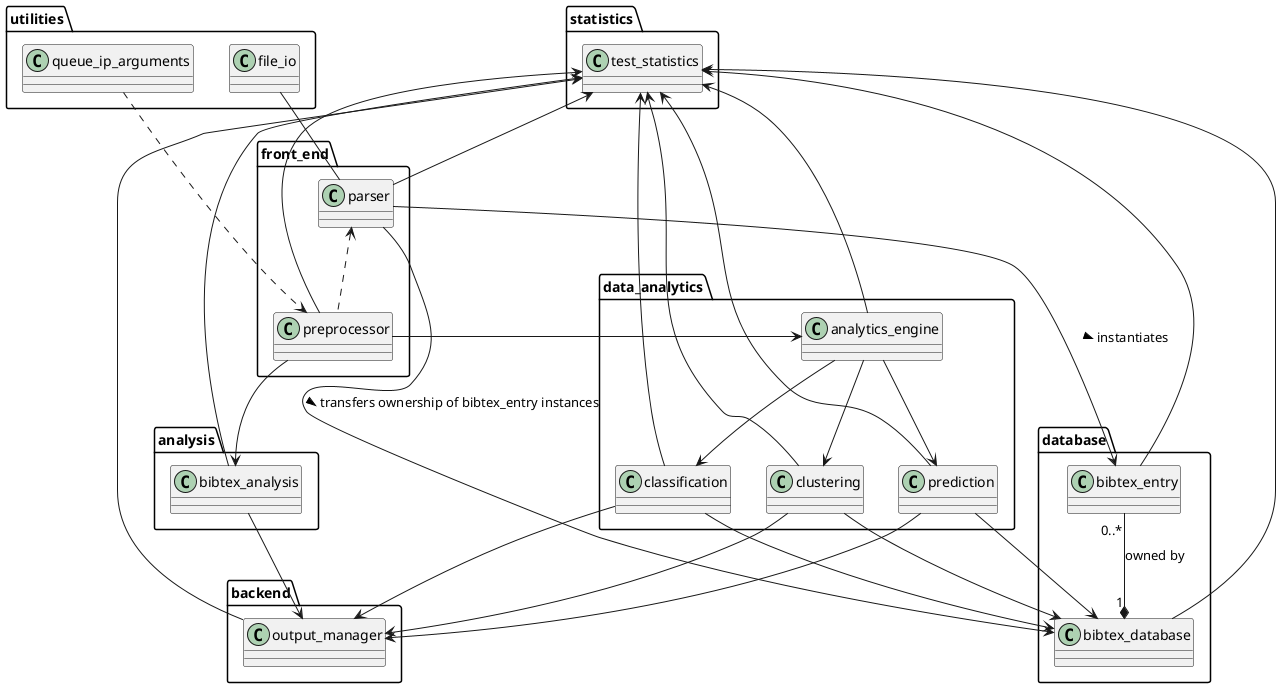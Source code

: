 '	This PlantUML script is written by Zhiyang Ong for declaratively specifying the class diagram for the BibTeX reference manager; this class diagram shall be included in his project report.

'	The MIT License (MIT)

'	Copyright (c) <2017> Zhiyang Ong

'	Permission is hereby granted, free of charge, to any person obtaining a copy of this software and associated documentation files (the "Software"), to deal in the Software without restriction, including without limitation the rights to use, copy, modify, merge, publish, distribute, sublicense, and/or sell copies of the Software, and to permit persons to whom the Software is furnished to do so, subject to the following conditions:

'	The above copyright notice and this permission notice shall be included in all copies or substantial portions of the Software.

'	THE SOFTWARE IS PROVIDED "AS IS", WITHOUT WARRANTY OF ANY KIND, EXPRESS OR IMPLIED, INCLUDING BUT NOT LIMITED TO THE WARRANTIES OF MERCHANTABILITY, FITNESS FOR A PARTICULAR PURPOSE AND NONINFRINGEMENT. IN NO EVENT SHALL THE AUTHORS OR COPYRIGHT HOLDERS BE LIABLE FOR ANY CLAIM, DAMAGES OR OTHER LIABILITY, WHETHER IN AN ACTION OF CONTRACT, TORT OR OTHERWISE, ARISING FROM, OUT OF OR IN CONNECTION WITH THE SOFTWARE OR THE USE OR OTHER DEALINGS IN THE SOFTWARE.

'	Email address: echo "cukj -wb- 23wU4X5M589 TROJANS cqkH wiuz2y 0f Mw Stanford" | awk '{ sub("23wU4X5M589","F.d_c_b. ") sub("Stanford","d0mA1n"); print $5, $2, $8; for (i=1; i<=1; i++) print "6\b"; print $9, $7, $6 }' | sed y/kqcbuHwM62z/gnotrzadqmC/ | tr 'q' ' ' | tr -d [:cntrl:] | tr -d 'ir' | tr y "\n"		Don't compromise my computing accounts. You have been warned.



/'
 ' Initial class diagram
 '/
@startuml

'	Specify packages and its classes of the software.
package front_end {
	class preprocessor
	class parser
}

package database {
	class bibtex_database
	class bibtex_entry
}


package analysis {
	class bibtex_analysis
}

package data_analytics {
	class analytics_engine
	class clustering
	class classification
	class prediction
}


package utilities {
	class file_io
	class queue_ip_arguments
}

package statistics {
	class test_statistics
}




package backend {
	class output_manager
}

'	Specify instance-level relationships between classes.
parser <.. preprocessor
bibtex_entry "0..*" --* "1" bibtex_database : owned by
parser --> bibtex_database : transfers ownership of bibtex_entry instances >
parser --> bibtex_entry : instantiates >
preprocessor --> bibtex_analysis
preprocessor --> analytics_engine
bibtex_analysis --> output_manager
analytics_engine --> clustering
analytics_engine --> classification
analytics_engine --> prediction
clustering --> output_manager
classification --> output_manager
prediction --> output_manager
clustering --> bibtex_database
classification --> bibtex_database
prediction --> bibtex_database
file_io -- parser
queue_ip_arguments ..> preprocessor

/'
	Highly coupled module "test_statistics" to other classes in the
		software.
 '/
test_statistics <-- preprocessor
test_statistics <-- parser
test_statistics <-- bibtex_entry
test_statistics <-- bibtex_database
test_statistics <-- bibtex_analysis
test_statistics <-- analytics_engine
test_statistics <-- clustering
test_statistics <-- classification
test_statistics <-- prediction
test_statistics <-- output_manager


@enduml
